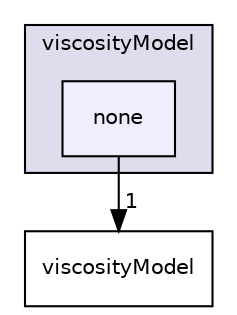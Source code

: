 digraph "none" {
  bgcolor=transparent;
  compound=true
  node [ fontsize="10", fontname="Helvetica"];
  edge [ labelfontsize="10", labelfontname="Helvetica"];
  subgraph clusterdir_01e7462b89742fa6adc149c5efeaeeaf {
    graph [ bgcolor="#ddddee", pencolor="black", label="viscosityModel" fontname="Helvetica", fontsize="10", URL="dir_01e7462b89742fa6adc149c5efeaeeaf.html"]
  dir_9979dbd72449b31127d95ab08987506a [shape=box, label="none", style="filled", fillcolor="#eeeeff", pencolor="black", URL="dir_9979dbd72449b31127d95ab08987506a.html"];
  }
  dir_37c0fc02583019b5ef03f0175efaf51c [shape=box label="viscosityModel" URL="dir_37c0fc02583019b5ef03f0175efaf51c.html"];
  dir_9979dbd72449b31127d95ab08987506a->dir_37c0fc02583019b5ef03f0175efaf51c [headlabel="1", labeldistance=1.5 headhref="dir_000164_000153.html"];
}
